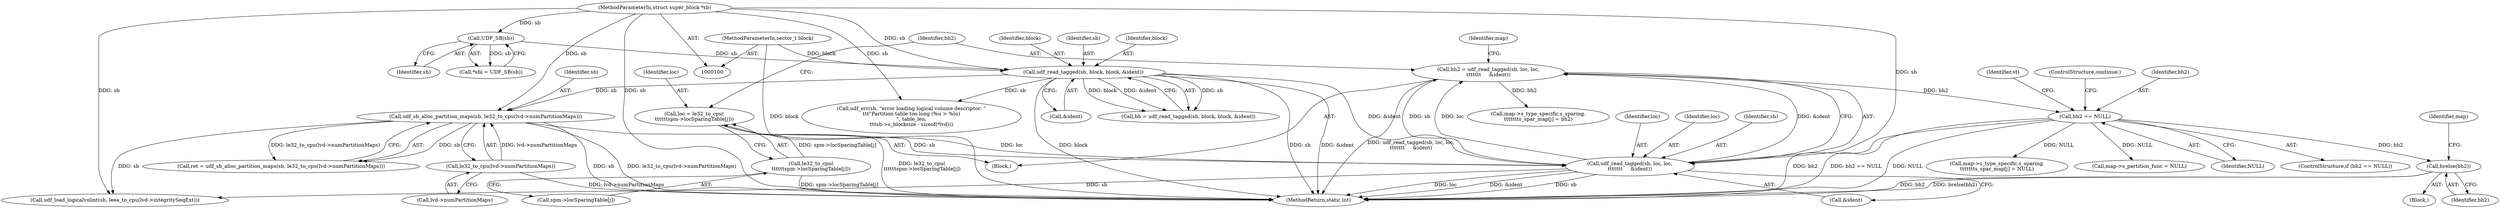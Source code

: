 digraph "0_linux_1df2ae31c724e57be9d7ac00d78db8a5dabdd050@pointer" {
"1000443" [label="(Call,brelse(bh2))"];
"1000417" [label="(Call,bh2 == NULL)"];
"1000397" [label="(Call,bh2 = udf_read_tagged(sb, loc, loc,\n\t\t\t\t\t\t\t     &ident))"];
"1000399" [label="(Call,udf_read_tagged(sb, loc, loc,\n\t\t\t\t\t\t\t     &ident))"];
"1000178" [label="(Call,udf_sb_alloc_partition_maps(sb, le32_to_cpu(lvd->numPartitionMaps)))"];
"1000125" [label="(Call,udf_read_tagged(sb, block, block, &ident))"];
"1000113" [label="(Call,UDF_SB(sb))"];
"1000101" [label="(MethodParameterIn,struct super_block *sb)"];
"1000102" [label="(MethodParameterIn,sector_t block)"];
"1000180" [label="(Call,le32_to_cpu(lvd->numPartitionMaps))"];
"1000389" [label="(Call,loc = le32_to_cpu(\n\t\t\t\t\t\tspm->locSparingTable[j]))"];
"1000391" [label="(Call,le32_to_cpu(\n\t\t\t\t\t\tspm->locSparingTable[j]))"];
"1000680" [label="(Call,udf_load_logicalvolint(sb, leea_to_cpu(lvd->integritySeqExt)))"];
"1000391" [label="(Call,le32_to_cpu(\n\t\t\t\t\t\tspm->locSparingTable[j]))"];
"1000101" [label="(MethodParameterIn,struct super_block *sb)"];
"1000180" [label="(Call,le32_to_cpu(lvd->numPartitionMaps))"];
"1000445" [label="(Call,map->s_type_specific.s_sparing.\n\t\t\t\t\t\t\ts_spar_map[j] = NULL)"];
"1000443" [label="(Call,brelse(bh2))"];
"1000417" [label="(Call,bh2 == NULL)"];
"1000387" [label="(Block,)"];
"1000123" [label="(Call,bh = udf_read_tagged(sb, block, block, &ident))"];
"1000405" [label="(Call,map->s_type_specific.s_sparing.\n\t\t\t\t\t\t\ts_spar_map[j] = bh2)"];
"1000129" [label="(Call,&ident)"];
"1000176" [label="(Call,ret = udf_sb_alloc_partition_maps(sb, le32_to_cpu(lvd->numPartitionMaps)))"];
"1000422" [label="(Identifier,st)"];
"1000113" [label="(Call,UDF_SB(sb))"];
"1000691" [label="(MethodReturn,static int)"];
"1000164" [label="(Call,udf_err(sb, \"error loading logical volume descriptor: \"\n\t\t\t\"Partition table too long (%u > %lu)\n\", table_len,\n\t\t\tsb->s_blocksize - sizeof(*lvd)))"];
"1000397" [label="(Call,bh2 = udf_read_tagged(sb, loc, loc,\n\t\t\t\t\t\t\t     &ident))"];
"1000111" [label="(Call,*sbi = UDF_SB(sb))"];
"1000442" [label="(Block,)"];
"1000401" [label="(Identifier,loc)"];
"1000450" [label="(Identifier,map)"];
"1000128" [label="(Identifier,block)"];
"1000398" [label="(Identifier,bh2)"];
"1000126" [label="(Identifier,sb)"];
"1000102" [label="(MethodParameterIn,sector_t block)"];
"1000178" [label="(Call,udf_sb_alloc_partition_maps(sb, le32_to_cpu(lvd->numPartitionMaps)))"];
"1000125" [label="(Call,udf_read_tagged(sb, block, block, &ident))"];
"1000420" [label="(ControlStructure,continue;)"];
"1000127" [label="(Identifier,block)"];
"1000269" [label="(Call,map->s_partition_func = NULL)"];
"1000392" [label="(Call,spm->locSparingTable[j])"];
"1000419" [label="(Identifier,NULL)"];
"1000114" [label="(Identifier,sb)"];
"1000390" [label="(Identifier,loc)"];
"1000403" [label="(Call,&ident)"];
"1000410" [label="(Identifier,map)"];
"1000444" [label="(Identifier,bh2)"];
"1000389" [label="(Call,loc = le32_to_cpu(\n\t\t\t\t\t\tspm->locSparingTable[j]))"];
"1000181" [label="(Call,lvd->numPartitionMaps)"];
"1000402" [label="(Identifier,loc)"];
"1000416" [label="(ControlStructure,if (bh2 == NULL))"];
"1000179" [label="(Identifier,sb)"];
"1000418" [label="(Identifier,bh2)"];
"1000399" [label="(Call,udf_read_tagged(sb, loc, loc,\n\t\t\t\t\t\t\t     &ident))"];
"1000400" [label="(Identifier,sb)"];
"1000443" -> "1000442"  [label="AST: "];
"1000443" -> "1000444"  [label="CFG: "];
"1000444" -> "1000443"  [label="AST: "];
"1000450" -> "1000443"  [label="CFG: "];
"1000443" -> "1000691"  [label="DDG: brelse(bh2)"];
"1000443" -> "1000691"  [label="DDG: bh2"];
"1000417" -> "1000443"  [label="DDG: bh2"];
"1000417" -> "1000416"  [label="AST: "];
"1000417" -> "1000419"  [label="CFG: "];
"1000418" -> "1000417"  [label="AST: "];
"1000419" -> "1000417"  [label="AST: "];
"1000420" -> "1000417"  [label="CFG: "];
"1000422" -> "1000417"  [label="CFG: "];
"1000417" -> "1000691"  [label="DDG: bh2"];
"1000417" -> "1000691"  [label="DDG: bh2 == NULL"];
"1000417" -> "1000691"  [label="DDG: NULL"];
"1000417" -> "1000269"  [label="DDG: NULL"];
"1000397" -> "1000417"  [label="DDG: bh2"];
"1000417" -> "1000445"  [label="DDG: NULL"];
"1000397" -> "1000387"  [label="AST: "];
"1000397" -> "1000399"  [label="CFG: "];
"1000398" -> "1000397"  [label="AST: "];
"1000399" -> "1000397"  [label="AST: "];
"1000410" -> "1000397"  [label="CFG: "];
"1000397" -> "1000691"  [label="DDG: udf_read_tagged(sb, loc, loc,\n\t\t\t\t\t\t\t     &ident)"];
"1000399" -> "1000397"  [label="DDG: sb"];
"1000399" -> "1000397"  [label="DDG: loc"];
"1000399" -> "1000397"  [label="DDG: &ident"];
"1000397" -> "1000405"  [label="DDG: bh2"];
"1000399" -> "1000403"  [label="CFG: "];
"1000400" -> "1000399"  [label="AST: "];
"1000401" -> "1000399"  [label="AST: "];
"1000402" -> "1000399"  [label="AST: "];
"1000403" -> "1000399"  [label="AST: "];
"1000399" -> "1000691"  [label="DDG: loc"];
"1000399" -> "1000691"  [label="DDG: &ident"];
"1000399" -> "1000691"  [label="DDG: sb"];
"1000178" -> "1000399"  [label="DDG: sb"];
"1000101" -> "1000399"  [label="DDG: sb"];
"1000389" -> "1000399"  [label="DDG: loc"];
"1000125" -> "1000399"  [label="DDG: &ident"];
"1000399" -> "1000680"  [label="DDG: sb"];
"1000178" -> "1000176"  [label="AST: "];
"1000178" -> "1000180"  [label="CFG: "];
"1000179" -> "1000178"  [label="AST: "];
"1000180" -> "1000178"  [label="AST: "];
"1000176" -> "1000178"  [label="CFG: "];
"1000178" -> "1000691"  [label="DDG: sb"];
"1000178" -> "1000691"  [label="DDG: le32_to_cpu(lvd->numPartitionMaps)"];
"1000178" -> "1000176"  [label="DDG: sb"];
"1000178" -> "1000176"  [label="DDG: le32_to_cpu(lvd->numPartitionMaps)"];
"1000125" -> "1000178"  [label="DDG: sb"];
"1000101" -> "1000178"  [label="DDG: sb"];
"1000180" -> "1000178"  [label="DDG: lvd->numPartitionMaps"];
"1000178" -> "1000680"  [label="DDG: sb"];
"1000125" -> "1000123"  [label="AST: "];
"1000125" -> "1000129"  [label="CFG: "];
"1000126" -> "1000125"  [label="AST: "];
"1000127" -> "1000125"  [label="AST: "];
"1000128" -> "1000125"  [label="AST: "];
"1000129" -> "1000125"  [label="AST: "];
"1000123" -> "1000125"  [label="CFG: "];
"1000125" -> "1000691"  [label="DDG: sb"];
"1000125" -> "1000691"  [label="DDG: &ident"];
"1000125" -> "1000691"  [label="DDG: block"];
"1000125" -> "1000123"  [label="DDG: sb"];
"1000125" -> "1000123"  [label="DDG: block"];
"1000125" -> "1000123"  [label="DDG: &ident"];
"1000113" -> "1000125"  [label="DDG: sb"];
"1000101" -> "1000125"  [label="DDG: sb"];
"1000102" -> "1000125"  [label="DDG: block"];
"1000125" -> "1000164"  [label="DDG: sb"];
"1000113" -> "1000111"  [label="AST: "];
"1000113" -> "1000114"  [label="CFG: "];
"1000114" -> "1000113"  [label="AST: "];
"1000111" -> "1000113"  [label="CFG: "];
"1000113" -> "1000111"  [label="DDG: sb"];
"1000101" -> "1000113"  [label="DDG: sb"];
"1000101" -> "1000100"  [label="AST: "];
"1000101" -> "1000691"  [label="DDG: sb"];
"1000101" -> "1000164"  [label="DDG: sb"];
"1000101" -> "1000680"  [label="DDG: sb"];
"1000102" -> "1000100"  [label="AST: "];
"1000102" -> "1000691"  [label="DDG: block"];
"1000180" -> "1000181"  [label="CFG: "];
"1000181" -> "1000180"  [label="AST: "];
"1000180" -> "1000691"  [label="DDG: lvd->numPartitionMaps"];
"1000389" -> "1000387"  [label="AST: "];
"1000389" -> "1000391"  [label="CFG: "];
"1000390" -> "1000389"  [label="AST: "];
"1000391" -> "1000389"  [label="AST: "];
"1000398" -> "1000389"  [label="CFG: "];
"1000389" -> "1000691"  [label="DDG: le32_to_cpu(\n\t\t\t\t\t\tspm->locSparingTable[j])"];
"1000391" -> "1000389"  [label="DDG: spm->locSparingTable[j]"];
"1000391" -> "1000392"  [label="CFG: "];
"1000392" -> "1000391"  [label="AST: "];
"1000391" -> "1000691"  [label="DDG: spm->locSparingTable[j]"];
}
